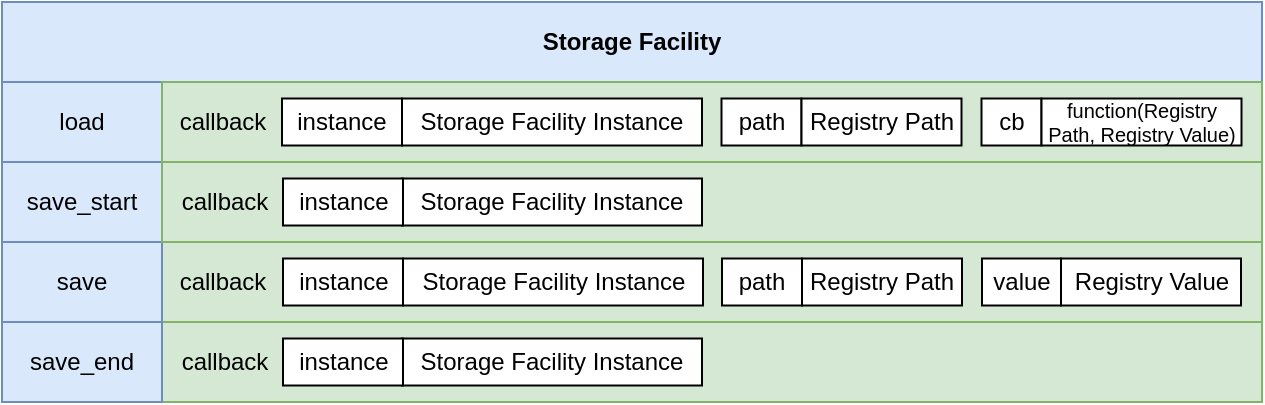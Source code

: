<mxfile>
    <diagram id="fjN8D4Odn0497USpxgly" name="Page-1">
        <mxGraphModel dx="1404" dy="1678" grid="1" gridSize="10" guides="1" tooltips="1" connect="1" arrows="1" fold="1" page="1" pageScale="1" pageWidth="1169" pageHeight="827" background="#ffffff" math="0" shadow="0">
            <root>
                <mxCell id="0"/>
                <mxCell id="1" parent="0"/>
                <mxCell id="196" value="&lt;b&gt;Storage Facility&lt;/b&gt;" style="rounded=0;whiteSpace=wrap;html=1;align=center;fillColor=#dae8fc;strokeColor=#6c8ebf;" parent="1" vertex="1">
                    <mxGeometry x="40" y="-800" width="630" height="40" as="geometry"/>
                </mxCell>
                <mxCell id="217" value="" style="rounded=0;whiteSpace=wrap;html=1;fillColor=#d5e8d4;strokeColor=#82b366;" parent="1" vertex="1">
                    <mxGeometry x="120" y="-680" width="550" height="40" as="geometry"/>
                </mxCell>
                <mxCell id="218" value="" style="rounded=0;whiteSpace=wrap;html=1;fillColor=#d5e8d4;strokeColor=#82b366;" parent="1" vertex="1">
                    <mxGeometry x="120" y="-640" width="550" height="40" as="geometry"/>
                </mxCell>
                <mxCell id="161" value="load" style="rounded=0;whiteSpace=wrap;html=1;align=center;fillColor=#dae8fc;strokeColor=#6c8ebf;" parent="1" vertex="1">
                    <mxGeometry x="40" y="-760" width="80" height="40" as="geometry"/>
                </mxCell>
                <mxCell id="163" value="save_start" style="rounded=0;whiteSpace=wrap;html=1;fillColor=#dae8fc;strokeColor=#6c8ebf;" parent="1" vertex="1">
                    <mxGeometry x="40" y="-720" width="80" height="40" as="geometry"/>
                </mxCell>
                <mxCell id="195" value="save_end" style="rounded=0;whiteSpace=wrap;html=1;fillColor=#dae8fc;strokeColor=#6c8ebf;" parent="1" vertex="1">
                    <mxGeometry x="40" y="-640" width="80" height="40" as="geometry"/>
                </mxCell>
                <mxCell id="194" value="save" style="rounded=0;whiteSpace=wrap;html=1;fillColor=#dae8fc;strokeColor=#6c8ebf;" parent="1" vertex="1">
                    <mxGeometry x="40" y="-680" width="80" height="40" as="geometry"/>
                </mxCell>
                <mxCell id="242" value="&lt;font style=&quot;font-size: 12px&quot;&gt;callback&lt;br&gt;&lt;/font&gt;" style="text;html=1;align=center;verticalAlign=middle;resizable=0;points=[];autosize=1;strokeColor=none;fillColor=none;fontSize=6;" parent="1" vertex="1">
                    <mxGeometry x="120" y="-665" width="60" height="10" as="geometry"/>
                </mxCell>
                <mxCell id="243" value="&lt;font style=&quot;font-size: 12px&quot;&gt;callback&lt;br&gt;&lt;/font&gt;" style="text;html=1;align=center;verticalAlign=middle;resizable=0;points=[];autosize=1;strokeColor=none;fillColor=none;fontSize=6;" parent="1" vertex="1">
                    <mxGeometry x="120.5" y="-625" width="60" height="10" as="geometry"/>
                </mxCell>
                <mxCell id="245" value="path" style="rounded=0;whiteSpace=wrap;html=1;" parent="1" vertex="1">
                    <mxGeometry x="400" y="-671.75" width="40" height="23.5" as="geometry"/>
                </mxCell>
                <mxCell id="248" value="value" style="rounded=0;whiteSpace=wrap;html=1;" parent="1" vertex="1">
                    <mxGeometry x="530" y="-671.75" width="39.5" height="23.5" as="geometry"/>
                </mxCell>
                <mxCell id="249" value="Registry Value" style="rounded=0;whiteSpace=wrap;html=1;" parent="1" vertex="1">
                    <mxGeometry x="569.5" y="-671.75" width="90" height="23.5" as="geometry"/>
                </mxCell>
                <mxCell id="262" value="" style="rounded=0;whiteSpace=wrap;html=1;fillColor=#d5e8d4;strokeColor=#82b366;" parent="1" vertex="1">
                    <mxGeometry x="120" y="-760" width="550" height="40" as="geometry"/>
                </mxCell>
                <mxCell id="263" value="" style="rounded=0;whiteSpace=wrap;html=1;fillColor=#d5e8d4;strokeColor=#82b366;" parent="1" vertex="1">
                    <mxGeometry x="120" y="-720" width="550" height="40" as="geometry"/>
                </mxCell>
                <mxCell id="264" value="&lt;font style=&quot;font-size: 12px&quot;&gt;callback&lt;br&gt;&lt;/font&gt;" style="text;html=1;align=center;verticalAlign=middle;resizable=0;points=[];autosize=1;strokeColor=none;fillColor=none;fontSize=6;" parent="1" vertex="1">
                    <mxGeometry x="120" y="-745" width="60" height="10" as="geometry"/>
                </mxCell>
                <mxCell id="265" value="&lt;font style=&quot;font-size: 12px&quot;&gt;callback&lt;br&gt;&lt;/font&gt;" style="text;html=1;align=center;verticalAlign=middle;resizable=0;points=[];autosize=1;strokeColor=none;fillColor=none;fontSize=6;" parent="1" vertex="1">
                    <mxGeometry x="120.5" y="-705" width="60" height="10" as="geometry"/>
                </mxCell>
                <mxCell id="333" value="Registry Path" style="rounded=0;whiteSpace=wrap;html=1;" parent="1" vertex="1">
                    <mxGeometry x="440" y="-671.75" width="80" height="23.5" as="geometry"/>
                </mxCell>
                <mxCell id="334" value="instance" style="rounded=0;whiteSpace=wrap;html=1;" parent="1" vertex="1">
                    <mxGeometry x="180" y="-751.75" width="60" height="23.5" as="geometry"/>
                </mxCell>
                <mxCell id="335" value="path" style="rounded=0;whiteSpace=wrap;html=1;" parent="1" vertex="1">
                    <mxGeometry x="399.75" y="-751.75" width="40" height="23.5" as="geometry"/>
                </mxCell>
                <mxCell id="337" value="cb" style="rounded=0;whiteSpace=wrap;html=1;" parent="1" vertex="1">
                    <mxGeometry x="529.75" y="-751.75" width="30" height="23.5" as="geometry"/>
                </mxCell>
                <mxCell id="338" value="function(Registry Path, Registry Value)" style="rounded=0;whiteSpace=wrap;html=1;fontSize=10;" parent="1" vertex="1">
                    <mxGeometry x="559.75" y="-751.75" width="100" height="23.5" as="geometry"/>
                </mxCell>
                <mxCell id="339" value="Registry Path" style="rounded=0;whiteSpace=wrap;html=1;" parent="1" vertex="1">
                    <mxGeometry x="439.75" y="-751.75" width="80" height="23.5" as="geometry"/>
                </mxCell>
                <mxCell id="354" value="Storage Facility Instance" style="rounded=0;whiteSpace=wrap;html=1;" parent="1" vertex="1">
                    <mxGeometry x="240" y="-631.75" width="150" height="23.5" as="geometry"/>
                </mxCell>
                <mxCell id="355" value="Storage Facility Instance" style="rounded=0;whiteSpace=wrap;html=1;" parent="1" vertex="1">
                    <mxGeometry x="240.5" y="-671.75" width="150" height="23.5" as="geometry"/>
                </mxCell>
                <mxCell id="356" value="Storage Facility Instance" style="rounded=0;whiteSpace=wrap;html=1;" parent="1" vertex="1">
                    <mxGeometry x="240" y="-751.75" width="150" height="23.5" as="geometry"/>
                </mxCell>
                <mxCell id="357" value="Storage Facility Instance" style="rounded=0;whiteSpace=wrap;html=1;" parent="1" vertex="1">
                    <mxGeometry x="240" y="-711.75" width="150" height="23.5" as="geometry"/>
                </mxCell>
                <mxCell id="358" value="instance" style="rounded=0;whiteSpace=wrap;html=1;" vertex="1" parent="1">
                    <mxGeometry x="180.5" y="-711.75" width="60" height="23.5" as="geometry"/>
                </mxCell>
                <mxCell id="359" value="instance" style="rounded=0;whiteSpace=wrap;html=1;" vertex="1" parent="1">
                    <mxGeometry x="180.5" y="-671.75" width="60" height="23.5" as="geometry"/>
                </mxCell>
                <mxCell id="360" value="instance" style="rounded=0;whiteSpace=wrap;html=1;" vertex="1" parent="1">
                    <mxGeometry x="180.5" y="-631.75" width="60" height="23.5" as="geometry"/>
                </mxCell>
            </root>
        </mxGraphModel>
    </diagram>
</mxfile>